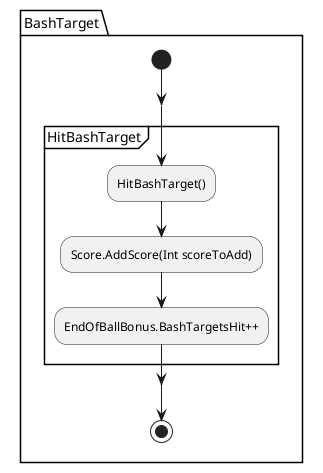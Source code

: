 











@startuml BashTargetActivityDiagram

package BashTarget {

    start

    split

        partition HitBashTarget {
            :HitBashTarget();
            :Score.AddScore(Int scoreToAdd);
            :EndOfBallBonus.BashTargetsHit++;


        }

    end split


    stop

}


@enduml
































